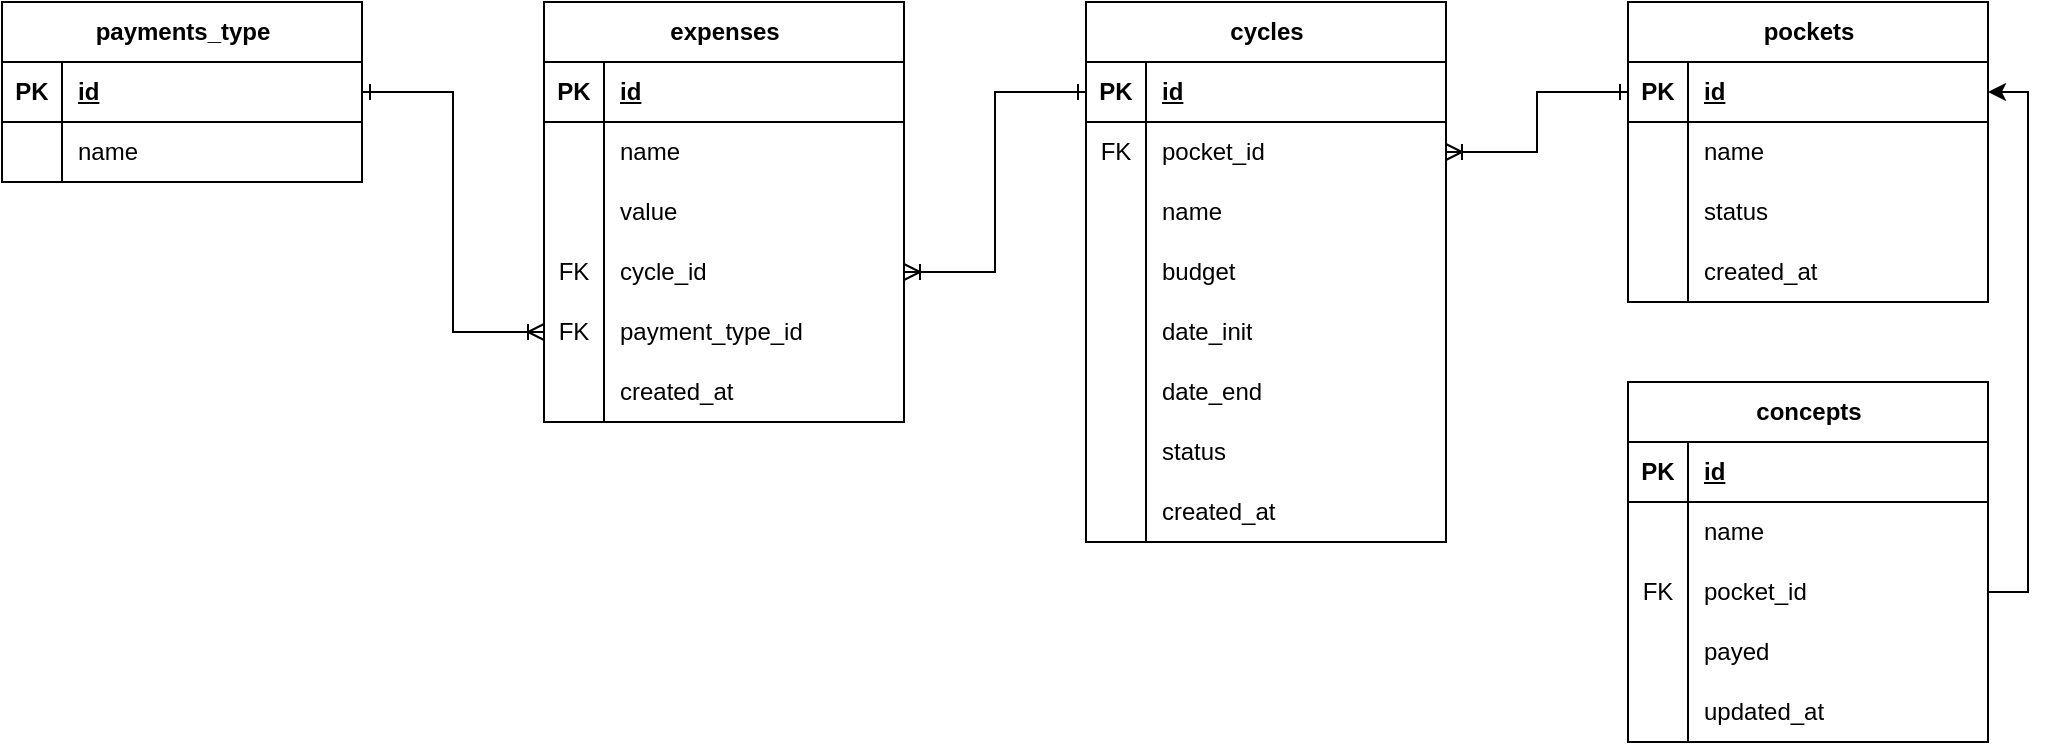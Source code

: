 <mxfile version="26.0.9">
  <diagram name="Page-1" id="GeWMx7mOWB3O76oJJy0g">
    <mxGraphModel dx="1013" dy="520" grid="0" gridSize="10" guides="1" tooltips="1" connect="1" arrows="1" fold="1" page="0" pageScale="1" pageWidth="850" pageHeight="1100" math="0" shadow="0">
      <root>
        <mxCell id="0" />
        <mxCell id="1" parent="0" />
        <mxCell id="YxS4vOd6Nqn7UH2DYtod-55" style="edgeStyle=orthogonalEdgeStyle;rounded=0;orthogonalLoop=1;jettySize=auto;html=1;endArrow=ERoneToMany;endFill=0;startArrow=ERone;startFill=0;" parent="1" source="YxS4vOd6Nqn7UH2DYtod-2" target="YxS4vOd6Nqn7UH2DYtod-49" edge="1">
          <mxGeometry relative="1" as="geometry" />
        </mxCell>
        <mxCell id="YxS4vOd6Nqn7UH2DYtod-1" value="payments_type" style="shape=table;startSize=30;container=1;collapsible=1;childLayout=tableLayout;fixedRows=1;rowLines=0;fontStyle=1;align=center;resizeLast=1;html=1;" parent="1" vertex="1">
          <mxGeometry x="13" y="58" width="180" height="90" as="geometry" />
        </mxCell>
        <mxCell id="YxS4vOd6Nqn7UH2DYtod-2" value="" style="shape=tableRow;horizontal=0;startSize=0;swimlaneHead=0;swimlaneBody=0;fillColor=none;collapsible=0;dropTarget=0;points=[[0,0.5],[1,0.5]];portConstraint=eastwest;top=0;left=0;right=0;bottom=1;" parent="YxS4vOd6Nqn7UH2DYtod-1" vertex="1">
          <mxGeometry y="30" width="180" height="30" as="geometry" />
        </mxCell>
        <mxCell id="YxS4vOd6Nqn7UH2DYtod-3" value="PK" style="shape=partialRectangle;connectable=0;fillColor=none;top=0;left=0;bottom=0;right=0;fontStyle=1;overflow=hidden;whiteSpace=wrap;html=1;" parent="YxS4vOd6Nqn7UH2DYtod-2" vertex="1">
          <mxGeometry width="30" height="30" as="geometry">
            <mxRectangle width="30" height="30" as="alternateBounds" />
          </mxGeometry>
        </mxCell>
        <mxCell id="YxS4vOd6Nqn7UH2DYtod-4" value="id" style="shape=partialRectangle;connectable=0;fillColor=none;top=0;left=0;bottom=0;right=0;align=left;spacingLeft=6;fontStyle=5;overflow=hidden;whiteSpace=wrap;html=1;" parent="YxS4vOd6Nqn7UH2DYtod-2" vertex="1">
          <mxGeometry x="30" width="150" height="30" as="geometry">
            <mxRectangle width="150" height="30" as="alternateBounds" />
          </mxGeometry>
        </mxCell>
        <mxCell id="YxS4vOd6Nqn7UH2DYtod-5" value="" style="shape=tableRow;horizontal=0;startSize=0;swimlaneHead=0;swimlaneBody=0;fillColor=none;collapsible=0;dropTarget=0;points=[[0,0.5],[1,0.5]];portConstraint=eastwest;top=0;left=0;right=0;bottom=0;" parent="YxS4vOd6Nqn7UH2DYtod-1" vertex="1">
          <mxGeometry y="60" width="180" height="30" as="geometry" />
        </mxCell>
        <mxCell id="YxS4vOd6Nqn7UH2DYtod-6" value="" style="shape=partialRectangle;connectable=0;fillColor=none;top=0;left=0;bottom=0;right=0;editable=1;overflow=hidden;whiteSpace=wrap;html=1;" parent="YxS4vOd6Nqn7UH2DYtod-5" vertex="1">
          <mxGeometry width="30" height="30" as="geometry">
            <mxRectangle width="30" height="30" as="alternateBounds" />
          </mxGeometry>
        </mxCell>
        <mxCell id="YxS4vOd6Nqn7UH2DYtod-7" value="name" style="shape=partialRectangle;connectable=0;fillColor=none;top=0;left=0;bottom=0;right=0;align=left;spacingLeft=6;overflow=hidden;whiteSpace=wrap;html=1;" parent="YxS4vOd6Nqn7UH2DYtod-5" vertex="1">
          <mxGeometry x="30" width="150" height="30" as="geometry">
            <mxRectangle width="150" height="30" as="alternateBounds" />
          </mxGeometry>
        </mxCell>
        <mxCell id="YxS4vOd6Nqn7UH2DYtod-14" value="pockets" style="shape=table;startSize=30;container=1;collapsible=1;childLayout=tableLayout;fixedRows=1;rowLines=0;fontStyle=1;align=center;resizeLast=1;html=1;" parent="1" vertex="1">
          <mxGeometry x="826" y="58" width="180" height="150" as="geometry" />
        </mxCell>
        <mxCell id="YxS4vOd6Nqn7UH2DYtod-15" value="" style="shape=tableRow;horizontal=0;startSize=0;swimlaneHead=0;swimlaneBody=0;fillColor=none;collapsible=0;dropTarget=0;points=[[0,0.5],[1,0.5]];portConstraint=eastwest;top=0;left=0;right=0;bottom=1;" parent="YxS4vOd6Nqn7UH2DYtod-14" vertex="1">
          <mxGeometry y="30" width="180" height="30" as="geometry" />
        </mxCell>
        <mxCell id="YxS4vOd6Nqn7UH2DYtod-16" value="PK" style="shape=partialRectangle;connectable=0;fillColor=none;top=0;left=0;bottom=0;right=0;fontStyle=1;overflow=hidden;whiteSpace=wrap;html=1;" parent="YxS4vOd6Nqn7UH2DYtod-15" vertex="1">
          <mxGeometry width="30" height="30" as="geometry">
            <mxRectangle width="30" height="30" as="alternateBounds" />
          </mxGeometry>
        </mxCell>
        <mxCell id="YxS4vOd6Nqn7UH2DYtod-17" value="id" style="shape=partialRectangle;connectable=0;fillColor=none;top=0;left=0;bottom=0;right=0;align=left;spacingLeft=6;fontStyle=5;overflow=hidden;whiteSpace=wrap;html=1;" parent="YxS4vOd6Nqn7UH2DYtod-15" vertex="1">
          <mxGeometry x="30" width="150" height="30" as="geometry">
            <mxRectangle width="150" height="30" as="alternateBounds" />
          </mxGeometry>
        </mxCell>
        <mxCell id="YxS4vOd6Nqn7UH2DYtod-18" value="" style="shape=tableRow;horizontal=0;startSize=0;swimlaneHead=0;swimlaneBody=0;fillColor=none;collapsible=0;dropTarget=0;points=[[0,0.5],[1,0.5]];portConstraint=eastwest;top=0;left=0;right=0;bottom=0;" parent="YxS4vOd6Nqn7UH2DYtod-14" vertex="1">
          <mxGeometry y="60" width="180" height="30" as="geometry" />
        </mxCell>
        <mxCell id="YxS4vOd6Nqn7UH2DYtod-19" value="" style="shape=partialRectangle;connectable=0;fillColor=none;top=0;left=0;bottom=0;right=0;editable=1;overflow=hidden;whiteSpace=wrap;html=1;" parent="YxS4vOd6Nqn7UH2DYtod-18" vertex="1">
          <mxGeometry width="30" height="30" as="geometry">
            <mxRectangle width="30" height="30" as="alternateBounds" />
          </mxGeometry>
        </mxCell>
        <mxCell id="YxS4vOd6Nqn7UH2DYtod-20" value="name" style="shape=partialRectangle;connectable=0;fillColor=none;top=0;left=0;bottom=0;right=0;align=left;spacingLeft=6;overflow=hidden;whiteSpace=wrap;html=1;" parent="YxS4vOd6Nqn7UH2DYtod-18" vertex="1">
          <mxGeometry x="30" width="150" height="30" as="geometry">
            <mxRectangle width="150" height="30" as="alternateBounds" />
          </mxGeometry>
        </mxCell>
        <mxCell id="YxS4vOd6Nqn7UH2DYtod-33" value="" style="shape=tableRow;horizontal=0;startSize=0;swimlaneHead=0;swimlaneBody=0;fillColor=none;collapsible=0;dropTarget=0;points=[[0,0.5],[1,0.5]];portConstraint=eastwest;top=0;left=0;right=0;bottom=0;" parent="YxS4vOd6Nqn7UH2DYtod-14" vertex="1">
          <mxGeometry y="90" width="180" height="30" as="geometry" />
        </mxCell>
        <mxCell id="YxS4vOd6Nqn7UH2DYtod-34" value="" style="shape=partialRectangle;connectable=0;fillColor=none;top=0;left=0;bottom=0;right=0;editable=1;overflow=hidden;whiteSpace=wrap;html=1;" parent="YxS4vOd6Nqn7UH2DYtod-33" vertex="1">
          <mxGeometry width="30" height="30" as="geometry">
            <mxRectangle width="30" height="30" as="alternateBounds" />
          </mxGeometry>
        </mxCell>
        <mxCell id="YxS4vOd6Nqn7UH2DYtod-35" value="status" style="shape=partialRectangle;connectable=0;fillColor=none;top=0;left=0;bottom=0;right=0;align=left;spacingLeft=6;overflow=hidden;whiteSpace=wrap;html=1;" parent="YxS4vOd6Nqn7UH2DYtod-33" vertex="1">
          <mxGeometry x="30" width="150" height="30" as="geometry">
            <mxRectangle width="150" height="30" as="alternateBounds" />
          </mxGeometry>
        </mxCell>
        <mxCell id="YxS4vOd6Nqn7UH2DYtod-85" value="" style="shape=tableRow;horizontal=0;startSize=0;swimlaneHead=0;swimlaneBody=0;fillColor=none;collapsible=0;dropTarget=0;points=[[0,0.5],[1,0.5]];portConstraint=eastwest;top=0;left=0;right=0;bottom=0;" parent="YxS4vOd6Nqn7UH2DYtod-14" vertex="1">
          <mxGeometry y="120" width="180" height="30" as="geometry" />
        </mxCell>
        <mxCell id="YxS4vOd6Nqn7UH2DYtod-86" value="" style="shape=partialRectangle;connectable=0;fillColor=none;top=0;left=0;bottom=0;right=0;editable=1;overflow=hidden;whiteSpace=wrap;html=1;" parent="YxS4vOd6Nqn7UH2DYtod-85" vertex="1">
          <mxGeometry width="30" height="30" as="geometry">
            <mxRectangle width="30" height="30" as="alternateBounds" />
          </mxGeometry>
        </mxCell>
        <mxCell id="YxS4vOd6Nqn7UH2DYtod-87" value="created_at" style="shape=partialRectangle;connectable=0;fillColor=none;top=0;left=0;bottom=0;right=0;align=left;spacingLeft=6;overflow=hidden;whiteSpace=wrap;html=1;" parent="YxS4vOd6Nqn7UH2DYtod-85" vertex="1">
          <mxGeometry x="30" width="150" height="30" as="geometry">
            <mxRectangle width="150" height="30" as="alternateBounds" />
          </mxGeometry>
        </mxCell>
        <mxCell id="YxS4vOd6Nqn7UH2DYtod-36" value="expenses" style="shape=table;startSize=30;container=1;collapsible=1;childLayout=tableLayout;fixedRows=1;rowLines=0;fontStyle=1;align=center;resizeLast=1;html=1;" parent="1" vertex="1">
          <mxGeometry x="284" y="58" width="180" height="210" as="geometry" />
        </mxCell>
        <mxCell id="YxS4vOd6Nqn7UH2DYtod-37" value="" style="shape=tableRow;horizontal=0;startSize=0;swimlaneHead=0;swimlaneBody=0;fillColor=none;collapsible=0;dropTarget=0;points=[[0,0.5],[1,0.5]];portConstraint=eastwest;top=0;left=0;right=0;bottom=1;" parent="YxS4vOd6Nqn7UH2DYtod-36" vertex="1">
          <mxGeometry y="30" width="180" height="30" as="geometry" />
        </mxCell>
        <mxCell id="YxS4vOd6Nqn7UH2DYtod-38" value="PK" style="shape=partialRectangle;connectable=0;fillColor=none;top=0;left=0;bottom=0;right=0;fontStyle=1;overflow=hidden;whiteSpace=wrap;html=1;" parent="YxS4vOd6Nqn7UH2DYtod-37" vertex="1">
          <mxGeometry width="30" height="30" as="geometry">
            <mxRectangle width="30" height="30" as="alternateBounds" />
          </mxGeometry>
        </mxCell>
        <mxCell id="YxS4vOd6Nqn7UH2DYtod-39" value="id" style="shape=partialRectangle;connectable=0;fillColor=none;top=0;left=0;bottom=0;right=0;align=left;spacingLeft=6;fontStyle=5;overflow=hidden;whiteSpace=wrap;html=1;" parent="YxS4vOd6Nqn7UH2DYtod-37" vertex="1">
          <mxGeometry x="30" width="150" height="30" as="geometry">
            <mxRectangle width="150" height="30" as="alternateBounds" />
          </mxGeometry>
        </mxCell>
        <mxCell id="YxS4vOd6Nqn7UH2DYtod-40" value="" style="shape=tableRow;horizontal=0;startSize=0;swimlaneHead=0;swimlaneBody=0;fillColor=none;collapsible=0;dropTarget=0;points=[[0,0.5],[1,0.5]];portConstraint=eastwest;top=0;left=0;right=0;bottom=0;" parent="YxS4vOd6Nqn7UH2DYtod-36" vertex="1">
          <mxGeometry y="60" width="180" height="30" as="geometry" />
        </mxCell>
        <mxCell id="YxS4vOd6Nqn7UH2DYtod-41" value="" style="shape=partialRectangle;connectable=0;fillColor=none;top=0;left=0;bottom=0;right=0;editable=1;overflow=hidden;whiteSpace=wrap;html=1;" parent="YxS4vOd6Nqn7UH2DYtod-40" vertex="1">
          <mxGeometry width="30" height="30" as="geometry">
            <mxRectangle width="30" height="30" as="alternateBounds" />
          </mxGeometry>
        </mxCell>
        <mxCell id="YxS4vOd6Nqn7UH2DYtod-42" value="name" style="shape=partialRectangle;connectable=0;fillColor=none;top=0;left=0;bottom=0;right=0;align=left;spacingLeft=6;overflow=hidden;whiteSpace=wrap;html=1;" parent="YxS4vOd6Nqn7UH2DYtod-40" vertex="1">
          <mxGeometry x="30" width="150" height="30" as="geometry">
            <mxRectangle width="150" height="30" as="alternateBounds" />
          </mxGeometry>
        </mxCell>
        <mxCell id="YxS4vOd6Nqn7UH2DYtod-43" value="" style="shape=tableRow;horizontal=0;startSize=0;swimlaneHead=0;swimlaneBody=0;fillColor=none;collapsible=0;dropTarget=0;points=[[0,0.5],[1,0.5]];portConstraint=eastwest;top=0;left=0;right=0;bottom=0;" parent="YxS4vOd6Nqn7UH2DYtod-36" vertex="1">
          <mxGeometry y="90" width="180" height="30" as="geometry" />
        </mxCell>
        <mxCell id="YxS4vOd6Nqn7UH2DYtod-44" value="" style="shape=partialRectangle;connectable=0;fillColor=none;top=0;left=0;bottom=0;right=0;editable=1;overflow=hidden;whiteSpace=wrap;html=1;" parent="YxS4vOd6Nqn7UH2DYtod-43" vertex="1">
          <mxGeometry width="30" height="30" as="geometry">
            <mxRectangle width="30" height="30" as="alternateBounds" />
          </mxGeometry>
        </mxCell>
        <mxCell id="YxS4vOd6Nqn7UH2DYtod-45" value="value" style="shape=partialRectangle;connectable=0;fillColor=none;top=0;left=0;bottom=0;right=0;align=left;spacingLeft=6;overflow=hidden;whiteSpace=wrap;html=1;" parent="YxS4vOd6Nqn7UH2DYtod-43" vertex="1">
          <mxGeometry x="30" width="150" height="30" as="geometry">
            <mxRectangle width="150" height="30" as="alternateBounds" />
          </mxGeometry>
        </mxCell>
        <mxCell id="YxS4vOd6Nqn7UH2DYtod-46" value="" style="shape=tableRow;horizontal=0;startSize=0;swimlaneHead=0;swimlaneBody=0;fillColor=none;collapsible=0;dropTarget=0;points=[[0,0.5],[1,0.5]];portConstraint=eastwest;top=0;left=0;right=0;bottom=0;" parent="YxS4vOd6Nqn7UH2DYtod-36" vertex="1">
          <mxGeometry y="120" width="180" height="30" as="geometry" />
        </mxCell>
        <mxCell id="YxS4vOd6Nqn7UH2DYtod-47" value="FK" style="shape=partialRectangle;connectable=0;fillColor=none;top=0;left=0;bottom=0;right=0;editable=1;overflow=hidden;whiteSpace=wrap;html=1;" parent="YxS4vOd6Nqn7UH2DYtod-46" vertex="1">
          <mxGeometry width="30" height="30" as="geometry">
            <mxRectangle width="30" height="30" as="alternateBounds" />
          </mxGeometry>
        </mxCell>
        <mxCell id="YxS4vOd6Nqn7UH2DYtod-48" value="cycle_id" style="shape=partialRectangle;connectable=0;fillColor=none;top=0;left=0;bottom=0;right=0;align=left;spacingLeft=6;overflow=hidden;whiteSpace=wrap;html=1;" parent="YxS4vOd6Nqn7UH2DYtod-46" vertex="1">
          <mxGeometry x="30" width="150" height="30" as="geometry">
            <mxRectangle width="150" height="30" as="alternateBounds" />
          </mxGeometry>
        </mxCell>
        <mxCell id="YxS4vOd6Nqn7UH2DYtod-49" value="" style="shape=tableRow;horizontal=0;startSize=0;swimlaneHead=0;swimlaneBody=0;fillColor=none;collapsible=0;dropTarget=0;points=[[0,0.5],[1,0.5]];portConstraint=eastwest;top=0;left=0;right=0;bottom=0;" parent="YxS4vOd6Nqn7UH2DYtod-36" vertex="1">
          <mxGeometry y="150" width="180" height="30" as="geometry" />
        </mxCell>
        <mxCell id="YxS4vOd6Nqn7UH2DYtod-50" value="FK" style="shape=partialRectangle;connectable=0;fillColor=none;top=0;left=0;bottom=0;right=0;editable=1;overflow=hidden;whiteSpace=wrap;html=1;" parent="YxS4vOd6Nqn7UH2DYtod-49" vertex="1">
          <mxGeometry width="30" height="30" as="geometry">
            <mxRectangle width="30" height="30" as="alternateBounds" />
          </mxGeometry>
        </mxCell>
        <mxCell id="YxS4vOd6Nqn7UH2DYtod-51" value="payment_type_id" style="shape=partialRectangle;connectable=0;fillColor=none;top=0;left=0;bottom=0;right=0;align=left;spacingLeft=6;overflow=hidden;whiteSpace=wrap;html=1;" parent="YxS4vOd6Nqn7UH2DYtod-49" vertex="1">
          <mxGeometry x="30" width="150" height="30" as="geometry">
            <mxRectangle width="150" height="30" as="alternateBounds" />
          </mxGeometry>
        </mxCell>
        <mxCell id="YxS4vOd6Nqn7UH2DYtod-52" value="" style="shape=tableRow;horizontal=0;startSize=0;swimlaneHead=0;swimlaneBody=0;fillColor=none;collapsible=0;dropTarget=0;points=[[0,0.5],[1,0.5]];portConstraint=eastwest;top=0;left=0;right=0;bottom=0;" parent="YxS4vOd6Nqn7UH2DYtod-36" vertex="1">
          <mxGeometry y="180" width="180" height="30" as="geometry" />
        </mxCell>
        <mxCell id="YxS4vOd6Nqn7UH2DYtod-53" value="" style="shape=partialRectangle;connectable=0;fillColor=none;top=0;left=0;bottom=0;right=0;editable=1;overflow=hidden;whiteSpace=wrap;html=1;" parent="YxS4vOd6Nqn7UH2DYtod-52" vertex="1">
          <mxGeometry width="30" height="30" as="geometry">
            <mxRectangle width="30" height="30" as="alternateBounds" />
          </mxGeometry>
        </mxCell>
        <mxCell id="YxS4vOd6Nqn7UH2DYtod-54" value="created_at" style="shape=partialRectangle;connectable=0;fillColor=none;top=0;left=0;bottom=0;right=0;align=left;spacingLeft=6;overflow=hidden;whiteSpace=wrap;html=1;" parent="YxS4vOd6Nqn7UH2DYtod-52" vertex="1">
          <mxGeometry x="30" width="150" height="30" as="geometry">
            <mxRectangle width="150" height="30" as="alternateBounds" />
          </mxGeometry>
        </mxCell>
        <mxCell id="YxS4vOd6Nqn7UH2DYtod-56" style="edgeStyle=orthogonalEdgeStyle;rounded=0;orthogonalLoop=1;jettySize=auto;html=1;endArrow=ERoneToMany;endFill=0;startArrow=ERone;startFill=0;" parent="1" source="YxS4vOd6Nqn7UH2DYtod-15" target="YxS4vOd6Nqn7UH2DYtod-67" edge="1">
          <mxGeometry relative="1" as="geometry" />
        </mxCell>
        <mxCell id="YxS4vOd6Nqn7UH2DYtod-57" value="cycles" style="shape=table;startSize=30;container=1;collapsible=1;childLayout=tableLayout;fixedRows=1;rowLines=0;fontStyle=1;align=center;resizeLast=1;html=1;" parent="1" vertex="1">
          <mxGeometry x="555" y="58" width="180" height="270" as="geometry" />
        </mxCell>
        <mxCell id="YxS4vOd6Nqn7UH2DYtod-58" value="" style="shape=tableRow;horizontal=0;startSize=0;swimlaneHead=0;swimlaneBody=0;fillColor=none;collapsible=0;dropTarget=0;points=[[0,0.5],[1,0.5]];portConstraint=eastwest;top=0;left=0;right=0;bottom=1;" parent="YxS4vOd6Nqn7UH2DYtod-57" vertex="1">
          <mxGeometry y="30" width="180" height="30" as="geometry" />
        </mxCell>
        <mxCell id="YxS4vOd6Nqn7UH2DYtod-59" value="PK" style="shape=partialRectangle;connectable=0;fillColor=none;top=0;left=0;bottom=0;right=0;fontStyle=1;overflow=hidden;whiteSpace=wrap;html=1;" parent="YxS4vOd6Nqn7UH2DYtod-58" vertex="1">
          <mxGeometry width="30" height="30" as="geometry">
            <mxRectangle width="30" height="30" as="alternateBounds" />
          </mxGeometry>
        </mxCell>
        <mxCell id="YxS4vOd6Nqn7UH2DYtod-60" value="id" style="shape=partialRectangle;connectable=0;fillColor=none;top=0;left=0;bottom=0;right=0;align=left;spacingLeft=6;fontStyle=5;overflow=hidden;whiteSpace=wrap;html=1;" parent="YxS4vOd6Nqn7UH2DYtod-58" vertex="1">
          <mxGeometry x="30" width="150" height="30" as="geometry">
            <mxRectangle width="150" height="30" as="alternateBounds" />
          </mxGeometry>
        </mxCell>
        <mxCell id="YxS4vOd6Nqn7UH2DYtod-67" value="" style="shape=tableRow;horizontal=0;startSize=0;swimlaneHead=0;swimlaneBody=0;fillColor=none;collapsible=0;dropTarget=0;points=[[0,0.5],[1,0.5]];portConstraint=eastwest;top=0;left=0;right=0;bottom=0;" parent="YxS4vOd6Nqn7UH2DYtod-57" vertex="1">
          <mxGeometry y="60" width="180" height="30" as="geometry" />
        </mxCell>
        <mxCell id="YxS4vOd6Nqn7UH2DYtod-68" value="FK" style="shape=partialRectangle;connectable=0;fillColor=none;top=0;left=0;bottom=0;right=0;editable=1;overflow=hidden;whiteSpace=wrap;html=1;" parent="YxS4vOd6Nqn7UH2DYtod-67" vertex="1">
          <mxGeometry width="30" height="30" as="geometry">
            <mxRectangle width="30" height="30" as="alternateBounds" />
          </mxGeometry>
        </mxCell>
        <mxCell id="YxS4vOd6Nqn7UH2DYtod-69" value="pocket_id" style="shape=partialRectangle;connectable=0;fillColor=none;top=0;left=0;bottom=0;right=0;align=left;spacingLeft=6;overflow=hidden;whiteSpace=wrap;html=1;" parent="YxS4vOd6Nqn7UH2DYtod-67" vertex="1">
          <mxGeometry x="30" width="150" height="30" as="geometry">
            <mxRectangle width="150" height="30" as="alternateBounds" />
          </mxGeometry>
        </mxCell>
        <mxCell id="YxS4vOd6Nqn7UH2DYtod-70" value="" style="shape=tableRow;horizontal=0;startSize=0;swimlaneHead=0;swimlaneBody=0;fillColor=none;collapsible=0;dropTarget=0;points=[[0,0.5],[1,0.5]];portConstraint=eastwest;top=0;left=0;right=0;bottom=0;" parent="YxS4vOd6Nqn7UH2DYtod-57" vertex="1">
          <mxGeometry y="90" width="180" height="30" as="geometry" />
        </mxCell>
        <mxCell id="YxS4vOd6Nqn7UH2DYtod-71" value="" style="shape=partialRectangle;connectable=0;fillColor=none;top=0;left=0;bottom=0;right=0;editable=1;overflow=hidden;whiteSpace=wrap;html=1;" parent="YxS4vOd6Nqn7UH2DYtod-70" vertex="1">
          <mxGeometry width="30" height="30" as="geometry">
            <mxRectangle width="30" height="30" as="alternateBounds" />
          </mxGeometry>
        </mxCell>
        <mxCell id="YxS4vOd6Nqn7UH2DYtod-72" value="name" style="shape=partialRectangle;connectable=0;fillColor=none;top=0;left=0;bottom=0;right=0;align=left;spacingLeft=6;overflow=hidden;whiteSpace=wrap;html=1;" parent="YxS4vOd6Nqn7UH2DYtod-70" vertex="1">
          <mxGeometry x="30" width="150" height="30" as="geometry">
            <mxRectangle width="150" height="30" as="alternateBounds" />
          </mxGeometry>
        </mxCell>
        <mxCell id="YxS4vOd6Nqn7UH2DYtod-73" value="" style="shape=tableRow;horizontal=0;startSize=0;swimlaneHead=0;swimlaneBody=0;fillColor=none;collapsible=0;dropTarget=0;points=[[0,0.5],[1,0.5]];portConstraint=eastwest;top=0;left=0;right=0;bottom=0;" parent="YxS4vOd6Nqn7UH2DYtod-57" vertex="1">
          <mxGeometry y="120" width="180" height="30" as="geometry" />
        </mxCell>
        <mxCell id="YxS4vOd6Nqn7UH2DYtod-74" value="" style="shape=partialRectangle;connectable=0;fillColor=none;top=0;left=0;bottom=0;right=0;editable=1;overflow=hidden;whiteSpace=wrap;html=1;" parent="YxS4vOd6Nqn7UH2DYtod-73" vertex="1">
          <mxGeometry width="30" height="30" as="geometry">
            <mxRectangle width="30" height="30" as="alternateBounds" />
          </mxGeometry>
        </mxCell>
        <mxCell id="YxS4vOd6Nqn7UH2DYtod-75" value="budget" style="shape=partialRectangle;connectable=0;fillColor=none;top=0;left=0;bottom=0;right=0;align=left;spacingLeft=6;overflow=hidden;whiteSpace=wrap;html=1;" parent="YxS4vOd6Nqn7UH2DYtod-73" vertex="1">
          <mxGeometry x="30" width="150" height="30" as="geometry">
            <mxRectangle width="150" height="30" as="alternateBounds" />
          </mxGeometry>
        </mxCell>
        <mxCell id="YxS4vOd6Nqn7UH2DYtod-76" value="" style="shape=tableRow;horizontal=0;startSize=0;swimlaneHead=0;swimlaneBody=0;fillColor=none;collapsible=0;dropTarget=0;points=[[0,0.5],[1,0.5]];portConstraint=eastwest;top=0;left=0;right=0;bottom=0;" parent="YxS4vOd6Nqn7UH2DYtod-57" vertex="1">
          <mxGeometry y="150" width="180" height="30" as="geometry" />
        </mxCell>
        <mxCell id="YxS4vOd6Nqn7UH2DYtod-77" value="" style="shape=partialRectangle;connectable=0;fillColor=none;top=0;left=0;bottom=0;right=0;editable=1;overflow=hidden;whiteSpace=wrap;html=1;" parent="YxS4vOd6Nqn7UH2DYtod-76" vertex="1">
          <mxGeometry width="30" height="30" as="geometry">
            <mxRectangle width="30" height="30" as="alternateBounds" />
          </mxGeometry>
        </mxCell>
        <mxCell id="YxS4vOd6Nqn7UH2DYtod-78" value="date_init" style="shape=partialRectangle;connectable=0;fillColor=none;top=0;left=0;bottom=0;right=0;align=left;spacingLeft=6;overflow=hidden;whiteSpace=wrap;html=1;" parent="YxS4vOd6Nqn7UH2DYtod-76" vertex="1">
          <mxGeometry x="30" width="150" height="30" as="geometry">
            <mxRectangle width="150" height="30" as="alternateBounds" />
          </mxGeometry>
        </mxCell>
        <mxCell id="YxS4vOd6Nqn7UH2DYtod-79" value="" style="shape=tableRow;horizontal=0;startSize=0;swimlaneHead=0;swimlaneBody=0;fillColor=none;collapsible=0;dropTarget=0;points=[[0,0.5],[1,0.5]];portConstraint=eastwest;top=0;left=0;right=0;bottom=0;" parent="YxS4vOd6Nqn7UH2DYtod-57" vertex="1">
          <mxGeometry y="180" width="180" height="30" as="geometry" />
        </mxCell>
        <mxCell id="YxS4vOd6Nqn7UH2DYtod-80" value="" style="shape=partialRectangle;connectable=0;fillColor=none;top=0;left=0;bottom=0;right=0;editable=1;overflow=hidden;whiteSpace=wrap;html=1;" parent="YxS4vOd6Nqn7UH2DYtod-79" vertex="1">
          <mxGeometry width="30" height="30" as="geometry">
            <mxRectangle width="30" height="30" as="alternateBounds" />
          </mxGeometry>
        </mxCell>
        <mxCell id="YxS4vOd6Nqn7UH2DYtod-81" value="date_end" style="shape=partialRectangle;connectable=0;fillColor=none;top=0;left=0;bottom=0;right=0;align=left;spacingLeft=6;overflow=hidden;whiteSpace=wrap;html=1;" parent="YxS4vOd6Nqn7UH2DYtod-79" vertex="1">
          <mxGeometry x="30" width="150" height="30" as="geometry">
            <mxRectangle width="150" height="30" as="alternateBounds" />
          </mxGeometry>
        </mxCell>
        <mxCell id="YxS4vOd6Nqn7UH2DYtod-88" value="" style="shape=tableRow;horizontal=0;startSize=0;swimlaneHead=0;swimlaneBody=0;fillColor=none;collapsible=0;dropTarget=0;points=[[0,0.5],[1,0.5]];portConstraint=eastwest;top=0;left=0;right=0;bottom=0;" parent="YxS4vOd6Nqn7UH2DYtod-57" vertex="1">
          <mxGeometry y="210" width="180" height="30" as="geometry" />
        </mxCell>
        <mxCell id="YxS4vOd6Nqn7UH2DYtod-89" value="" style="shape=partialRectangle;connectable=0;fillColor=none;top=0;left=0;bottom=0;right=0;editable=1;overflow=hidden;whiteSpace=wrap;html=1;" parent="YxS4vOd6Nqn7UH2DYtod-88" vertex="1">
          <mxGeometry width="30" height="30" as="geometry">
            <mxRectangle width="30" height="30" as="alternateBounds" />
          </mxGeometry>
        </mxCell>
        <mxCell id="YxS4vOd6Nqn7UH2DYtod-90" value="status" style="shape=partialRectangle;connectable=0;fillColor=none;top=0;left=0;bottom=0;right=0;align=left;spacingLeft=6;overflow=hidden;whiteSpace=wrap;html=1;" parent="YxS4vOd6Nqn7UH2DYtod-88" vertex="1">
          <mxGeometry x="30" width="150" height="30" as="geometry">
            <mxRectangle width="150" height="30" as="alternateBounds" />
          </mxGeometry>
        </mxCell>
        <mxCell id="YxS4vOd6Nqn7UH2DYtod-94" value="" style="shape=tableRow;horizontal=0;startSize=0;swimlaneHead=0;swimlaneBody=0;fillColor=none;collapsible=0;dropTarget=0;points=[[0,0.5],[1,0.5]];portConstraint=eastwest;top=0;left=0;right=0;bottom=0;" parent="YxS4vOd6Nqn7UH2DYtod-57" vertex="1">
          <mxGeometry y="240" width="180" height="30" as="geometry" />
        </mxCell>
        <mxCell id="YxS4vOd6Nqn7UH2DYtod-95" value="" style="shape=partialRectangle;connectable=0;fillColor=none;top=0;left=0;bottom=0;right=0;editable=1;overflow=hidden;whiteSpace=wrap;html=1;" parent="YxS4vOd6Nqn7UH2DYtod-94" vertex="1">
          <mxGeometry width="30" height="30" as="geometry">
            <mxRectangle width="30" height="30" as="alternateBounds" />
          </mxGeometry>
        </mxCell>
        <mxCell id="YxS4vOd6Nqn7UH2DYtod-96" value="created_at" style="shape=partialRectangle;connectable=0;fillColor=none;top=0;left=0;bottom=0;right=0;align=left;spacingLeft=6;overflow=hidden;whiteSpace=wrap;html=1;" parent="YxS4vOd6Nqn7UH2DYtod-94" vertex="1">
          <mxGeometry x="30" width="150" height="30" as="geometry">
            <mxRectangle width="150" height="30" as="alternateBounds" />
          </mxGeometry>
        </mxCell>
        <mxCell id="YxS4vOd6Nqn7UH2DYtod-84" style="edgeStyle=orthogonalEdgeStyle;rounded=0;orthogonalLoop=1;jettySize=auto;html=1;endArrow=ERone;endFill=0;startArrow=ERoneToMany;startFill=0;" parent="1" source="YxS4vOd6Nqn7UH2DYtod-46" target="YxS4vOd6Nqn7UH2DYtod-58" edge="1">
          <mxGeometry relative="1" as="geometry" />
        </mxCell>
        <mxCell id="7H3WDwQp21hgmPwftsPs-1" value="concepts" style="shape=table;startSize=30;container=1;collapsible=1;childLayout=tableLayout;fixedRows=1;rowLines=0;fontStyle=1;align=center;resizeLast=1;html=1;" vertex="1" parent="1">
          <mxGeometry x="826" y="248" width="180" height="180" as="geometry" />
        </mxCell>
        <mxCell id="7H3WDwQp21hgmPwftsPs-2" value="" style="shape=tableRow;horizontal=0;startSize=0;swimlaneHead=0;swimlaneBody=0;fillColor=none;collapsible=0;dropTarget=0;points=[[0,0.5],[1,0.5]];portConstraint=eastwest;top=0;left=0;right=0;bottom=1;" vertex="1" parent="7H3WDwQp21hgmPwftsPs-1">
          <mxGeometry y="30" width="180" height="30" as="geometry" />
        </mxCell>
        <mxCell id="7H3WDwQp21hgmPwftsPs-3" value="PK" style="shape=partialRectangle;connectable=0;fillColor=none;top=0;left=0;bottom=0;right=0;fontStyle=1;overflow=hidden;whiteSpace=wrap;html=1;" vertex="1" parent="7H3WDwQp21hgmPwftsPs-2">
          <mxGeometry width="30" height="30" as="geometry">
            <mxRectangle width="30" height="30" as="alternateBounds" />
          </mxGeometry>
        </mxCell>
        <mxCell id="7H3WDwQp21hgmPwftsPs-4" value="id" style="shape=partialRectangle;connectable=0;fillColor=none;top=0;left=0;bottom=0;right=0;align=left;spacingLeft=6;fontStyle=5;overflow=hidden;whiteSpace=wrap;html=1;" vertex="1" parent="7H3WDwQp21hgmPwftsPs-2">
          <mxGeometry x="30" width="150" height="30" as="geometry">
            <mxRectangle width="150" height="30" as="alternateBounds" />
          </mxGeometry>
        </mxCell>
        <mxCell id="7H3WDwQp21hgmPwftsPs-5" value="" style="shape=tableRow;horizontal=0;startSize=0;swimlaneHead=0;swimlaneBody=0;fillColor=none;collapsible=0;dropTarget=0;points=[[0,0.5],[1,0.5]];portConstraint=eastwest;top=0;left=0;right=0;bottom=0;" vertex="1" parent="7H3WDwQp21hgmPwftsPs-1">
          <mxGeometry y="60" width="180" height="30" as="geometry" />
        </mxCell>
        <mxCell id="7H3WDwQp21hgmPwftsPs-6" value="" style="shape=partialRectangle;connectable=0;fillColor=none;top=0;left=0;bottom=0;right=0;editable=1;overflow=hidden;whiteSpace=wrap;html=1;" vertex="1" parent="7H3WDwQp21hgmPwftsPs-5">
          <mxGeometry width="30" height="30" as="geometry">
            <mxRectangle width="30" height="30" as="alternateBounds" />
          </mxGeometry>
        </mxCell>
        <mxCell id="7H3WDwQp21hgmPwftsPs-7" value="name" style="shape=partialRectangle;connectable=0;fillColor=none;top=0;left=0;bottom=0;right=0;align=left;spacingLeft=6;overflow=hidden;whiteSpace=wrap;html=1;" vertex="1" parent="7H3WDwQp21hgmPwftsPs-5">
          <mxGeometry x="30" width="150" height="30" as="geometry">
            <mxRectangle width="150" height="30" as="alternateBounds" />
          </mxGeometry>
        </mxCell>
        <mxCell id="7H3WDwQp21hgmPwftsPs-11" value="" style="shape=tableRow;horizontal=0;startSize=0;swimlaneHead=0;swimlaneBody=0;fillColor=none;collapsible=0;dropTarget=0;points=[[0,0.5],[1,0.5]];portConstraint=eastwest;top=0;left=0;right=0;bottom=0;" vertex="1" parent="7H3WDwQp21hgmPwftsPs-1">
          <mxGeometry y="90" width="180" height="30" as="geometry" />
        </mxCell>
        <mxCell id="7H3WDwQp21hgmPwftsPs-12" value="FK" style="shape=partialRectangle;connectable=0;fillColor=none;top=0;left=0;bottom=0;right=0;editable=1;overflow=hidden;whiteSpace=wrap;html=1;" vertex="1" parent="7H3WDwQp21hgmPwftsPs-11">
          <mxGeometry width="30" height="30" as="geometry">
            <mxRectangle width="30" height="30" as="alternateBounds" />
          </mxGeometry>
        </mxCell>
        <mxCell id="7H3WDwQp21hgmPwftsPs-13" value="pocket_id" style="shape=partialRectangle;connectable=0;fillColor=none;top=0;left=0;bottom=0;right=0;align=left;spacingLeft=6;overflow=hidden;whiteSpace=wrap;html=1;" vertex="1" parent="7H3WDwQp21hgmPwftsPs-11">
          <mxGeometry x="30" width="150" height="30" as="geometry">
            <mxRectangle width="150" height="30" as="alternateBounds" />
          </mxGeometry>
        </mxCell>
        <mxCell id="7H3WDwQp21hgmPwftsPs-17" value="" style="shape=tableRow;horizontal=0;startSize=0;swimlaneHead=0;swimlaneBody=0;fillColor=none;collapsible=0;dropTarget=0;points=[[0,0.5],[1,0.5]];portConstraint=eastwest;top=0;left=0;right=0;bottom=0;" vertex="1" parent="7H3WDwQp21hgmPwftsPs-1">
          <mxGeometry y="120" width="180" height="30" as="geometry" />
        </mxCell>
        <mxCell id="7H3WDwQp21hgmPwftsPs-18" value="" style="shape=partialRectangle;connectable=0;fillColor=none;top=0;left=0;bottom=0;right=0;editable=1;overflow=hidden;whiteSpace=wrap;html=1;" vertex="1" parent="7H3WDwQp21hgmPwftsPs-17">
          <mxGeometry width="30" height="30" as="geometry">
            <mxRectangle width="30" height="30" as="alternateBounds" />
          </mxGeometry>
        </mxCell>
        <mxCell id="7H3WDwQp21hgmPwftsPs-19" value="payed" style="shape=partialRectangle;connectable=0;fillColor=none;top=0;left=0;bottom=0;right=0;align=left;spacingLeft=6;overflow=hidden;whiteSpace=wrap;html=1;" vertex="1" parent="7H3WDwQp21hgmPwftsPs-17">
          <mxGeometry x="30" width="150" height="30" as="geometry">
            <mxRectangle width="150" height="30" as="alternateBounds" />
          </mxGeometry>
        </mxCell>
        <mxCell id="7H3WDwQp21hgmPwftsPs-33" value="" style="shape=tableRow;horizontal=0;startSize=0;swimlaneHead=0;swimlaneBody=0;fillColor=none;collapsible=0;dropTarget=0;points=[[0,0.5],[1,0.5]];portConstraint=eastwest;top=0;left=0;right=0;bottom=0;" vertex="1" parent="7H3WDwQp21hgmPwftsPs-1">
          <mxGeometry y="150" width="180" height="30" as="geometry" />
        </mxCell>
        <mxCell id="7H3WDwQp21hgmPwftsPs-34" value="" style="shape=partialRectangle;connectable=0;fillColor=none;top=0;left=0;bottom=0;right=0;editable=1;overflow=hidden;whiteSpace=wrap;html=1;" vertex="1" parent="7H3WDwQp21hgmPwftsPs-33">
          <mxGeometry width="30" height="30" as="geometry">
            <mxRectangle width="30" height="30" as="alternateBounds" />
          </mxGeometry>
        </mxCell>
        <mxCell id="7H3WDwQp21hgmPwftsPs-35" value="updated_at" style="shape=partialRectangle;connectable=0;fillColor=none;top=0;left=0;bottom=0;right=0;align=left;spacingLeft=6;overflow=hidden;whiteSpace=wrap;html=1;" vertex="1" parent="7H3WDwQp21hgmPwftsPs-33">
          <mxGeometry x="30" width="150" height="30" as="geometry">
            <mxRectangle width="150" height="30" as="alternateBounds" />
          </mxGeometry>
        </mxCell>
        <mxCell id="7H3WDwQp21hgmPwftsPs-36" style="edgeStyle=orthogonalEdgeStyle;rounded=0;orthogonalLoop=1;jettySize=auto;html=1;exitX=1;exitY=0.5;exitDx=0;exitDy=0;" edge="1" parent="1" source="7H3WDwQp21hgmPwftsPs-11" target="YxS4vOd6Nqn7UH2DYtod-15">
          <mxGeometry relative="1" as="geometry" />
        </mxCell>
      </root>
    </mxGraphModel>
  </diagram>
</mxfile>
